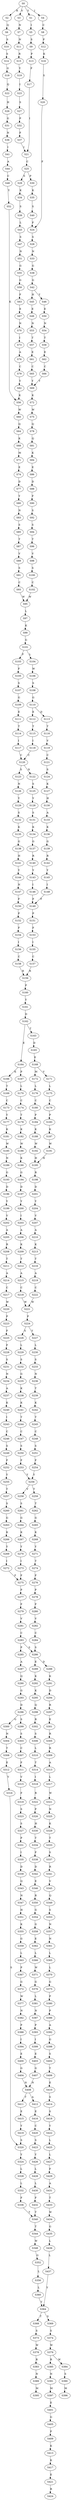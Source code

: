 strict digraph  {
	S0 -> S1 [ label = Y ];
	S0 -> S2 [ label = R ];
	S0 -> S3 [ label = V ];
	S0 -> S4 [ label = I ];
	S1 -> S5 [ label = I ];
	S2 -> S6 [ label = Q ];
	S3 -> S7 [ label = N ];
	S4 -> S8 [ label = C ];
	S5 -> S9 [ label = S ];
	S6 -> S10 [ label = S ];
	S7 -> S11 [ label = N ];
	S8 -> S12 [ label = P ];
	S9 -> S13 [ label = P ];
	S10 -> S14 [ label = S ];
	S11 -> S15 [ label = R ];
	S12 -> S16 [ label = K ];
	S13 -> S17 [ label = F ];
	S14 -> S18 [ label = G ];
	S15 -> S19 [ label = Y ];
	S16 -> S20 [ label = S ];
	S17 -> S21 [ label = I ];
	S18 -> S22 [ label = Q ];
	S19 -> S23 [ label = I ];
	S20 -> S24 [ label = F ];
	S21 -> S25 [ label = C ];
	S22 -> S26 [ label = H ];
	S23 -> S27 [ label = S ];
	S24 -> S28 [ label = S ];
	S25 -> S29 [ label = S ];
	S25 -> S30 [ label = P ];
	S26 -> S31 [ label = G ];
	S27 -> S32 [ label = P ];
	S28 -> S33 [ label = N ];
	S29 -> S34 [ label = K ];
	S30 -> S35 [ label = K ];
	S31 -> S36 [ label = N ];
	S32 -> S37 [ label = F ];
	S33 -> S38 [ label = G ];
	S34 -> S39 [ label = S ];
	S35 -> S40 [ label = S ];
	S36 -> S41 [ label = I ];
	S37 -> S21 [ label = I ];
	S38 -> S42 [ label = G ];
	S39 -> S43 [ label = L ];
	S40 -> S24 [ label = F ];
	S41 -> S44 [ label = A ];
	S42 -> S45 [ label = H ];
	S42 -> S46 [ label = Y ];
	S43 -> S47 [ label = S ];
	S44 -> S48 [ label = C ];
	S45 -> S49 [ label = E ];
	S46 -> S50 [ label = E ];
	S47 -> S51 [ label = N ];
	S48 -> S52 [ label = Y ];
	S49 -> S53 [ label = N ];
	S50 -> S54 [ label = N ];
	S51 -> S55 [ label = G ];
	S52 -> S56 [ label = K ];
	S53 -> S57 [ label = T ];
	S54 -> S58 [ label = T ];
	S55 -> S59 [ label = G ];
	S56 -> S60 [ label = W ];
	S57 -> S61 [ label = E ];
	S58 -> S62 [ label = E ];
	S59 -> S63 [ label = F ];
	S60 -> S64 [ label = Q ];
	S61 -> S65 [ label = C ];
	S62 -> S66 [ label = C ];
	S63 -> S67 [ label = E ];
	S64 -> S68 [ label = K ];
	S65 -> S69 [ label = Y ];
	S66 -> S69 [ label = Y ];
	S67 -> S70 [ label = N ];
	S68 -> S71 [ label = M ];
	S69 -> S72 [ label = K ];
	S70 -> S73 [ label = I ];
	S71 -> S74 [ label = E ];
	S72 -> S75 [ label = W ];
	S73 -> S76 [ label = A ];
	S74 -> S77 [ label = D ];
	S75 -> S78 [ label = Q ];
	S76 -> S79 [ label = C ];
	S77 -> S80 [ label = Y ];
	S78 -> S81 [ label = Q ];
	S79 -> S82 [ label = Y ];
	S80 -> S83 [ label = N ];
	S81 -> S84 [ label = K ];
	S82 -> S56 [ label = K ];
	S83 -> S85 [ label = S ];
	S84 -> S86 [ label = E ];
	S85 -> S87 [ label = T ];
	S86 -> S88 [ label = D ];
	S87 -> S89 [ label = V ];
	S88 -> S90 [ label = F ];
	S89 -> S91 [ label = S ];
	S90 -> S92 [ label = S ];
	S91 -> S93 [ label = C ];
	S92 -> S94 [ label = S ];
	S93 -> S95 [ label = W ];
	S94 -> S96 [ label = T ];
	S95 -> S97 [ label = L ];
	S96 -> S98 [ label = V ];
	S97 -> S99 [ label = K ];
	S98 -> S100 [ label = S ];
	S99 -> S101 [ label = G ];
	S100 -> S102 [ label = C ];
	S101 -> S103 [ label = F ];
	S101 -> S104 [ label = L ];
	S102 -> S95 [ label = W ];
	S103 -> S105 [ label = F ];
	S104 -> S106 [ label = W ];
	S105 -> S107 [ label = S ];
	S106 -> S108 [ label = S ];
	S107 -> S109 [ label = G ];
	S108 -> S110 [ label = G ];
	S109 -> S111 [ label = E ];
	S110 -> S112 [ label = E ];
	S110 -> S113 [ label = D ];
	S111 -> S114 [ label = T ];
	S112 -> S115 [ label = T ];
	S113 -> S116 [ label = T ];
	S114 -> S117 [ label = I ];
	S115 -> S118 [ label = I ];
	S116 -> S119 [ label = V ];
	S117 -> S120 [ label = C ];
	S118 -> S120 [ label = C ];
	S119 -> S121 [ label = C ];
	S120 -> S122 [ label = N ];
	S120 -> S123 [ label = S ];
	S121 -> S124 [ label = S ];
	S122 -> S125 [ label = S ];
	S123 -> S126 [ label = N ];
	S124 -> S127 [ label = K ];
	S125 -> S128 [ label = Y ];
	S126 -> S129 [ label = Y ];
	S127 -> S130 [ label = H ];
	S128 -> S131 [ label = S ];
	S129 -> S132 [ label = S ];
	S130 -> S133 [ label = A ];
	S131 -> S134 [ label = K ];
	S132 -> S135 [ label = K ];
	S133 -> S136 [ label = K ];
	S134 -> S137 [ label = G ];
	S135 -> S138 [ label = G ];
	S136 -> S139 [ label = G ];
	S137 -> S140 [ label = R ];
	S138 -> S141 [ label = H ];
	S139 -> S142 [ label = R ];
	S140 -> S143 [ label = Y ];
	S141 -> S144 [ label = Y ];
	S142 -> S145 [ label = Y ];
	S143 -> S146 [ label = I ];
	S144 -> S147 [ label = N ];
	S145 -> S148 [ label = I ];
	S146 -> S149 [ label = F ];
	S147 -> S150 [ label = F ];
	S148 -> S149 [ label = F ];
	S149 -> S151 [ label = P ];
	S150 -> S152 [ label = P ];
	S151 -> S153 [ label = F ];
	S152 -> S154 [ label = F ];
	S153 -> S155 [ label = I ];
	S154 -> S156 [ label = I ];
	S155 -> S157 [ label = C ];
	S156 -> S158 [ label = C ];
	S157 -> S159 [ label = R ];
	S158 -> S159 [ label = R ];
	S159 -> S160 [ label = P ];
	S160 -> S161 [ label = Y ];
	S161 -> S162 [ label = D ];
	S162 -> S163 [ label = T ];
	S162 -> S164 [ label = E ];
	S163 -> S165 [ label = D ];
	S164 -> S166 [ label = K ];
	S164 -> S167 [ label = P ];
	S165 -> S168 [ label = E ];
	S166 -> S169 [ label = T ];
	S167 -> S170 [ label = L ];
	S168 -> S171 [ label = V ];
	S168 -> S172 [ label = M ];
	S169 -> S173 [ label = C ];
	S170 -> S174 [ label = C ];
	S171 -> S175 [ label = L ];
	S172 -> S176 [ label = L ];
	S173 -> S177 [ label = Y ];
	S174 -> S178 [ label = T ];
	S175 -> S179 [ label = C ];
	S176 -> S180 [ label = C ];
	S177 -> S181 [ label = K ];
	S178 -> S182 [ label = K ];
	S179 -> S183 [ label = P ];
	S180 -> S184 [ label = P ];
	S181 -> S185 [ label = W ];
	S182 -> S186 [ label = W ];
	S183 -> S187 [ label = K ];
	S184 -> S188 [ label = K ];
	S185 -> S189 [ label = N ];
	S186 -> S190 [ label = K ];
	S187 -> S191 [ label = W ];
	S188 -> S192 [ label = W ];
	S189 -> S193 [ label = G ];
	S190 -> S194 [ label = G ];
	S191 -> S195 [ label = H ];
	S192 -> S195 [ label = H ];
	S193 -> S196 [ label = D ];
	S194 -> S197 [ label = D ];
	S195 -> S198 [ label = R ];
	S196 -> S199 [ label = Y ];
	S197 -> S200 [ label = Y ];
	S198 -> S201 [ label = D ];
	S199 -> S202 [ label = V ];
	S200 -> S203 [ label = I ];
	S201 -> S204 [ label = Y ];
	S202 -> S205 [ label = A ];
	S203 -> S206 [ label = A ];
	S204 -> S207 [ label = V ];
	S205 -> S208 [ label = R ];
	S206 -> S209 [ label = K ];
	S207 -> S210 [ label = A ];
	S208 -> S211 [ label = T ];
	S209 -> S212 [ label = T ];
	S210 -> S213 [ label = K ];
	S211 -> S214 [ label = A ];
	S212 -> S215 [ label = A ];
	S213 -> S216 [ label = T ];
	S214 -> S217 [ label = C ];
	S215 -> S218 [ label = C ];
	S216 -> S219 [ label = A ];
	S217 -> S220 [ label = W ];
	S218 -> S221 [ label = W ];
	S219 -> S222 [ label = C ];
	S220 -> S223 [ label = P ];
	S221 -> S224 [ label = P ];
	S222 -> S221 [ label = W ];
	S223 -> S225 [ label = F ];
	S224 -> S226 [ label = S ];
	S224 -> S227 [ label = Y ];
	S225 -> S228 [ label = F ];
	S226 -> S229 [ label = L ];
	S227 -> S230 [ label = L ];
	S228 -> S231 [ label = S ];
	S229 -> S232 [ label = S ];
	S230 -> S233 [ label = S ];
	S231 -> S234 [ label = N ];
	S232 -> S235 [ label = G ];
	S233 -> S236 [ label = N ];
	S234 -> S237 [ label = A ];
	S235 -> S238 [ label = K ];
	S236 -> S239 [ label = T ];
	S237 -> S240 [ label = K ];
	S238 -> S241 [ label = K ];
	S239 -> S242 [ label = K ];
	S240 -> S243 [ label = I ];
	S241 -> S244 [ label = T ];
	S242 -> S245 [ label = T ];
	S243 -> S246 [ label = C ];
	S244 -> S247 [ label = C ];
	S245 -> S248 [ label = C ];
	S246 -> S249 [ label = S ];
	S247 -> S250 [ label = S ];
	S248 -> S251 [ label = S ];
	S249 -> S252 [ label = F ];
	S250 -> S253 [ label = F ];
	S251 -> S254 [ label = F ];
	S252 -> S255 [ label = Y ];
	S253 -> S256 [ label = Y ];
	S254 -> S256 [ label = Y ];
	S255 -> S257 [ label = T ];
	S256 -> S258 [ label = V ];
	S256 -> S259 [ label = T ];
	S257 -> S260 [ label = S ];
	S258 -> S261 [ label = S ];
	S259 -> S262 [ label = T ];
	S260 -> S263 [ label = G ];
	S261 -> S264 [ label = G ];
	S262 -> S265 [ label = G ];
	S263 -> S266 [ label = K ];
	S264 -> S267 [ label = K ];
	S265 -> S268 [ label = K ];
	S266 -> S269 [ label = Y ];
	S267 -> S270 [ label = Y ];
	S268 -> S271 [ label = Y ];
	S269 -> S272 [ label = I ];
	S270 -> S273 [ label = I ];
	S271 -> S274 [ label = T ];
	S272 -> S275 [ label = F ];
	S273 -> S275 [ label = F ];
	S274 -> S276 [ label = F ];
	S275 -> S277 [ label = P ];
	S276 -> S278 [ label = P ];
	S277 -> S279 [ label = F ];
	S278 -> S280 [ label = F ];
	S279 -> S281 [ label = V ];
	S280 -> S282 [ label = V ];
	S281 -> S283 [ label = C ];
	S282 -> S284 [ label = C ];
	S283 -> S285 [ label = P ];
	S283 -> S286 [ label = S ];
	S284 -> S286 [ label = S ];
	S285 -> S287 [ label = A ];
	S286 -> S288 [ label = D ];
	S286 -> S289 [ label = E ];
	S287 -> S290 [ label = Q ];
	S288 -> S291 [ label = K ];
	S289 -> S292 [ label = K ];
	S290 -> S293 [ label = G ];
	S291 -> S294 [ label = D ];
	S292 -> S295 [ label = K ];
	S293 -> S296 [ label = D ];
	S294 -> S297 [ label = R ];
	S295 -> S298 [ label = Q ];
	S296 -> S299 [ label = S ];
	S296 -> S300 [ label = G ];
	S297 -> S301 [ label = E ];
	S298 -> S302 [ label = R ];
	S299 -> S303 [ label = S ];
	S300 -> S304 [ label = N ];
	S301 -> S305 [ label = R ];
	S302 -> S306 [ label = S ];
	S303 -> S307 [ label = C ];
	S304 -> S308 [ label = T ];
	S305 -> S309 [ label = R ];
	S306 -> S310 [ label = L ];
	S307 -> S311 [ label = F ];
	S308 -> S312 [ label = E ];
	S309 -> S313 [ label = A ];
	S310 -> S314 [ label = T ];
	S311 -> S315 [ label = V ];
	S312 -> S316 [ label = Y ];
	S313 -> S317 [ label = L ];
	S314 -> S318 [ label = I ];
	S315 -> S319 [ label = F ];
	S316 -> S320 [ label = S ];
	S317 -> S321 [ label = W ];
	S318 -> S322 [ label = R ];
	S319 -> S323 [ label = S ];
	S320 -> S324 [ label = Y ];
	S321 -> S325 [ label = N ];
	S322 -> S326 [ label = P ];
	S323 -> S327 [ label = S ];
	S324 -> S328 [ label = L ];
	S325 -> S329 [ label = K ];
	S326 -> S330 [ label = H ];
	S327 -> S331 [ label = P ];
	S328 -> S332 [ label = L ];
	S329 -> S333 [ label = T ];
	S330 -> S334 [ label = T ];
	S331 -> S335 [ label = I ];
	S332 -> S336 [ label = F ];
	S333 -> S337 [ label = S ];
	S334 -> S338 [ label = F ];
	S335 -> S339 [ label = D ];
	S336 -> S340 [ label = T ];
	S337 -> S341 [ label = R ];
	S338 -> S342 [ label = D ];
	S339 -> S343 [ label = Q ];
	S340 -> S344 [ label = T ];
	S341 -> S345 [ label = V ];
	S342 -> S346 [ label = E ];
	S343 -> S347 [ label = N ];
	S344 -> S348 [ label = W ];
	S345 -> S349 [ label = Q ];
	S346 -> S350 [ label = R ];
	S347 -> S351 [ label = H ];
	S348 -> S352 [ label = G ];
	S349 -> S353 [ label = S ];
	S350 -> S354 [ label = G ];
	S351 -> S355 [ label = K ];
	S352 -> S356 [ label = L ];
	S353 -> S357 [ label = N ];
	S354 -> S358 [ label = G ];
	S355 -> S359 [ label = G ];
	S356 -> S360 [ label = L ];
	S357 -> S361 [ label = N ];
	S358 -> S362 [ label = E ];
	S359 -> S363 [ label = L ];
	S360 -> S364 [ label = Y ];
	S361 -> S365 [ label = L ];
	S362 -> S366 [ label = L ];
	S363 -> S367 [ label = P ];
	S364 -> S368 [ label = T ];
	S364 -> S369 [ label = S ];
	S365 -> S370 [ label = L ];
	S366 -> S371 [ label = W ];
	S367 -> S372 [ label = G ];
	S368 -> S373 [ label = S ];
	S369 -> S374 [ label = S ];
	S370 -> S375 [ label = G ];
	S371 -> S376 [ label = G ];
	S372 -> S377 [ label = W ];
	S373 -> S378 [ label = W ];
	S374 -> S379 [ label = W ];
	S375 -> S380 [ label = P ];
	S376 -> S381 [ label = L ];
	S377 -> S382 [ label = N ];
	S378 -> S383 [ label = R ];
	S379 -> S384 [ label = W ];
	S379 -> S385 [ label = R ];
	S380 -> S386 [ label = P ];
	S381 -> S387 [ label = N ];
	S382 -> S388 [ label = P ];
	S383 -> S389 [ label = N ];
	S384 -> S390 [ label = S ];
	S385 -> S391 [ label = N ];
	S386 -> S392 [ label = A ];
	S387 -> S393 [ label = P ];
	S388 -> S394 [ label = I ];
	S389 -> S395 [ label = M ];
	S390 -> S396 [ label = M ];
	S391 -> S397 [ label = M ];
	S392 -> S398 [ label = G ];
	S393 -> S399 [ label = I ];
	S394 -> S400 [ label = E ];
	S397 -> S401 [ label = E ];
	S398 -> S402 [ label = S ];
	S399 -> S403 [ label = E ];
	S400 -> S404 [ label = G ];
	S401 -> S405 [ label = G ];
	S402 -> S406 [ label = T ];
	S403 -> S407 [ label = G ];
	S404 -> S408 [ label = N ];
	S405 -> S409 [ label = P ];
	S406 -> S410 [ label = E ];
	S407 -> S408 [ label = N ];
	S408 -> S411 [ label = T ];
	S408 -> S412 [ label = A ];
	S409 -> S413 [ label = K ];
	S410 -> S414 [ label = S ];
	S411 -> S415 [ label = E ];
	S412 -> S416 [ label = E ];
	S413 -> S417 [ label = K ];
	S414 -> S418 [ label = S ];
	S415 -> S419 [ label = Y ];
	S416 -> S420 [ label = C ];
	S417 -> S421 [ label = E ];
	S418 -> S422 [ label = Y ];
	S419 -> S320 [ label = S ];
	S420 -> S423 [ label = S ];
	S421 -> S424 [ label = R ];
	S422 -> S425 [ label = L ];
	S423 -> S426 [ label = Y ];
	S425 -> S427 [ label = L ];
	S426 -> S428 [ label = L ];
	S427 -> S429 [ label = F ];
	S428 -> S430 [ label = L ];
	S429 -> S431 [ label = A ];
	S430 -> S432 [ label = F ];
	S431 -> S433 [ label = T ];
	S432 -> S340 [ label = T ];
	S433 -> S434 [ label = W ];
	S434 -> S435 [ label = G ];
	S435 -> S436 [ label = L ];
	S436 -> S437 [ label = L ];
	S437 -> S364 [ label = Y ];
}
